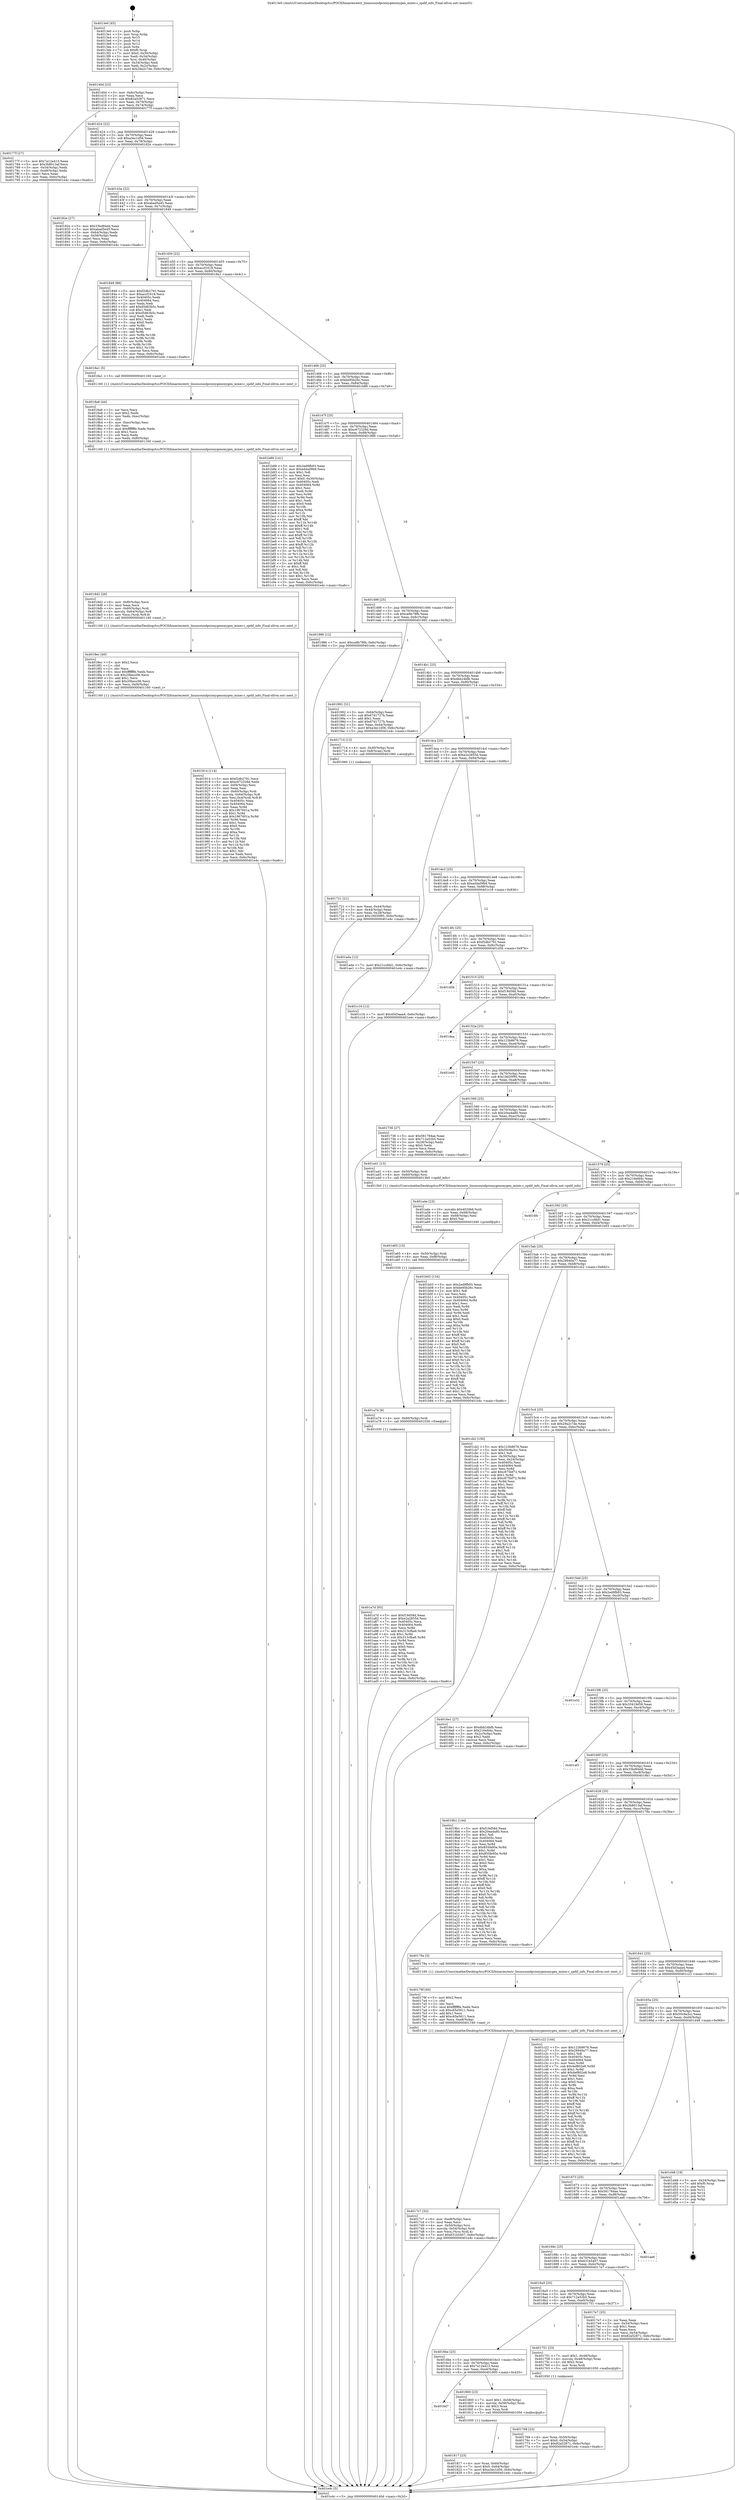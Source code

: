 digraph "0x4013e0" {
  label = "0x4013e0 (/mnt/c/Users/mathe/Desktop/tcc/POCII/binaries/extr_linuxsoundpcioxygenoxygen_mixer.c_spdif_info_Final-ollvm.out::main(0))"
  labelloc = "t"
  node[shape=record]

  Entry [label="",width=0.3,height=0.3,shape=circle,fillcolor=black,style=filled]
  "0x40140d" [label="{
     0x40140d [23]\l
     | [instrs]\l
     &nbsp;&nbsp;0x40140d \<+3\>: mov -0x6c(%rbp),%eax\l
     &nbsp;&nbsp;0x401410 \<+2\>: mov %eax,%ecx\l
     &nbsp;&nbsp;0x401412 \<+6\>: sub $0x82a52871,%ecx\l
     &nbsp;&nbsp;0x401418 \<+3\>: mov %eax,-0x70(%rbp)\l
     &nbsp;&nbsp;0x40141b \<+3\>: mov %ecx,-0x74(%rbp)\l
     &nbsp;&nbsp;0x40141e \<+6\>: je 000000000040177f \<main+0x39f\>\l
  }"]
  "0x40177f" [label="{
     0x40177f [27]\l
     | [instrs]\l
     &nbsp;&nbsp;0x40177f \<+5\>: mov $0x7a12e413,%eax\l
     &nbsp;&nbsp;0x401784 \<+5\>: mov $0x3b8013af,%ecx\l
     &nbsp;&nbsp;0x401789 \<+3\>: mov -0x54(%rbp),%edx\l
     &nbsp;&nbsp;0x40178c \<+3\>: cmp -0x48(%rbp),%edx\l
     &nbsp;&nbsp;0x40178f \<+3\>: cmovl %ecx,%eax\l
     &nbsp;&nbsp;0x401792 \<+3\>: mov %eax,-0x6c(%rbp)\l
     &nbsp;&nbsp;0x401795 \<+5\>: jmp 0000000000401e4c \<main+0xa6c\>\l
  }"]
  "0x401424" [label="{
     0x401424 [22]\l
     | [instrs]\l
     &nbsp;&nbsp;0x401424 \<+5\>: jmp 0000000000401429 \<main+0x49\>\l
     &nbsp;&nbsp;0x401429 \<+3\>: mov -0x70(%rbp),%eax\l
     &nbsp;&nbsp;0x40142c \<+5\>: sub $0xa3ec1d56,%eax\l
     &nbsp;&nbsp;0x401431 \<+3\>: mov %eax,-0x78(%rbp)\l
     &nbsp;&nbsp;0x401434 \<+6\>: je 000000000040182e \<main+0x44e\>\l
  }"]
  Exit [label="",width=0.3,height=0.3,shape=circle,fillcolor=black,style=filled,peripheries=2]
  "0x40182e" [label="{
     0x40182e [27]\l
     | [instrs]\l
     &nbsp;&nbsp;0x40182e \<+5\>: mov $0x33bd94dd,%eax\l
     &nbsp;&nbsp;0x401833 \<+5\>: mov $0xabad5e45,%ecx\l
     &nbsp;&nbsp;0x401838 \<+3\>: mov -0x64(%rbp),%edx\l
     &nbsp;&nbsp;0x40183b \<+3\>: cmp -0x58(%rbp),%edx\l
     &nbsp;&nbsp;0x40183e \<+3\>: cmovl %ecx,%eax\l
     &nbsp;&nbsp;0x401841 \<+3\>: mov %eax,-0x6c(%rbp)\l
     &nbsp;&nbsp;0x401844 \<+5\>: jmp 0000000000401e4c \<main+0xa6c\>\l
  }"]
  "0x40143a" [label="{
     0x40143a [22]\l
     | [instrs]\l
     &nbsp;&nbsp;0x40143a \<+5\>: jmp 000000000040143f \<main+0x5f\>\l
     &nbsp;&nbsp;0x40143f \<+3\>: mov -0x70(%rbp),%eax\l
     &nbsp;&nbsp;0x401442 \<+5\>: sub $0xabad5e45,%eax\l
     &nbsp;&nbsp;0x401447 \<+3\>: mov %eax,-0x7c(%rbp)\l
     &nbsp;&nbsp;0x40144a \<+6\>: je 0000000000401849 \<main+0x469\>\l
  }"]
  "0x401a7d" [label="{
     0x401a7d [93]\l
     | [instrs]\l
     &nbsp;&nbsp;0x401a7d \<+5\>: mov $0xf19d58d,%eax\l
     &nbsp;&nbsp;0x401a82 \<+5\>: mov $0xe2a2855d,%esi\l
     &nbsp;&nbsp;0x401a87 \<+7\>: mov 0x40405c,%ecx\l
     &nbsp;&nbsp;0x401a8e \<+7\>: mov 0x404064,%edx\l
     &nbsp;&nbsp;0x401a95 \<+3\>: mov %ecx,%r8d\l
     &nbsp;&nbsp;0x401a98 \<+7\>: add $0x313cfba6,%r8d\l
     &nbsp;&nbsp;0x401a9f \<+4\>: sub $0x1,%r8d\l
     &nbsp;&nbsp;0x401aa3 \<+7\>: sub $0x313cfba6,%r8d\l
     &nbsp;&nbsp;0x401aaa \<+4\>: imul %r8d,%ecx\l
     &nbsp;&nbsp;0x401aae \<+3\>: and $0x1,%ecx\l
     &nbsp;&nbsp;0x401ab1 \<+3\>: cmp $0x0,%ecx\l
     &nbsp;&nbsp;0x401ab4 \<+4\>: sete %r9b\l
     &nbsp;&nbsp;0x401ab8 \<+3\>: cmp $0xa,%edx\l
     &nbsp;&nbsp;0x401abb \<+4\>: setl %r10b\l
     &nbsp;&nbsp;0x401abf \<+3\>: mov %r9b,%r11b\l
     &nbsp;&nbsp;0x401ac2 \<+3\>: and %r10b,%r11b\l
     &nbsp;&nbsp;0x401ac5 \<+3\>: xor %r10b,%r9b\l
     &nbsp;&nbsp;0x401ac8 \<+3\>: or %r9b,%r11b\l
     &nbsp;&nbsp;0x401acb \<+4\>: test $0x1,%r11b\l
     &nbsp;&nbsp;0x401acf \<+3\>: cmovne %esi,%eax\l
     &nbsp;&nbsp;0x401ad2 \<+3\>: mov %eax,-0x6c(%rbp)\l
     &nbsp;&nbsp;0x401ad5 \<+5\>: jmp 0000000000401e4c \<main+0xa6c\>\l
  }"]
  "0x401849" [label="{
     0x401849 [88]\l
     | [instrs]\l
     &nbsp;&nbsp;0x401849 \<+5\>: mov $0xf2db2791,%eax\l
     &nbsp;&nbsp;0x40184e \<+5\>: mov $0xaccf1618,%ecx\l
     &nbsp;&nbsp;0x401853 \<+7\>: mov 0x40405c,%edx\l
     &nbsp;&nbsp;0x40185a \<+7\>: mov 0x404064,%esi\l
     &nbsp;&nbsp;0x401861 \<+2\>: mov %edx,%edi\l
     &nbsp;&nbsp;0x401863 \<+6\>: add $0xd5d63b5c,%edi\l
     &nbsp;&nbsp;0x401869 \<+3\>: sub $0x1,%edi\l
     &nbsp;&nbsp;0x40186c \<+6\>: sub $0xd5d63b5c,%edi\l
     &nbsp;&nbsp;0x401872 \<+3\>: imul %edi,%edx\l
     &nbsp;&nbsp;0x401875 \<+3\>: and $0x1,%edx\l
     &nbsp;&nbsp;0x401878 \<+3\>: cmp $0x0,%edx\l
     &nbsp;&nbsp;0x40187b \<+4\>: sete %r8b\l
     &nbsp;&nbsp;0x40187f \<+3\>: cmp $0xa,%esi\l
     &nbsp;&nbsp;0x401882 \<+4\>: setl %r9b\l
     &nbsp;&nbsp;0x401886 \<+3\>: mov %r8b,%r10b\l
     &nbsp;&nbsp;0x401889 \<+3\>: and %r9b,%r10b\l
     &nbsp;&nbsp;0x40188c \<+3\>: xor %r9b,%r8b\l
     &nbsp;&nbsp;0x40188f \<+3\>: or %r8b,%r10b\l
     &nbsp;&nbsp;0x401892 \<+4\>: test $0x1,%r10b\l
     &nbsp;&nbsp;0x401896 \<+3\>: cmovne %ecx,%eax\l
     &nbsp;&nbsp;0x401899 \<+3\>: mov %eax,-0x6c(%rbp)\l
     &nbsp;&nbsp;0x40189c \<+5\>: jmp 0000000000401e4c \<main+0xa6c\>\l
  }"]
  "0x401450" [label="{
     0x401450 [22]\l
     | [instrs]\l
     &nbsp;&nbsp;0x401450 \<+5\>: jmp 0000000000401455 \<main+0x75\>\l
     &nbsp;&nbsp;0x401455 \<+3\>: mov -0x70(%rbp),%eax\l
     &nbsp;&nbsp;0x401458 \<+5\>: sub $0xaccf1618,%eax\l
     &nbsp;&nbsp;0x40145d \<+3\>: mov %eax,-0x80(%rbp)\l
     &nbsp;&nbsp;0x401460 \<+6\>: je 00000000004018a1 \<main+0x4c1\>\l
  }"]
  "0x401a74" [label="{
     0x401a74 [9]\l
     | [instrs]\l
     &nbsp;&nbsp;0x401a74 \<+4\>: mov -0x60(%rbp),%rdi\l
     &nbsp;&nbsp;0x401a78 \<+5\>: call 0000000000401030 \<free@plt\>\l
     | [calls]\l
     &nbsp;&nbsp;0x401030 \{1\} (unknown)\l
  }"]
  "0x4018a1" [label="{
     0x4018a1 [5]\l
     | [instrs]\l
     &nbsp;&nbsp;0x4018a1 \<+5\>: call 0000000000401160 \<next_i\>\l
     | [calls]\l
     &nbsp;&nbsp;0x401160 \{1\} (/mnt/c/Users/mathe/Desktop/tcc/POCII/binaries/extr_linuxsoundpcioxygenoxygen_mixer.c_spdif_info_Final-ollvm.out::next_i)\l
  }"]
  "0x401466" [label="{
     0x401466 [25]\l
     | [instrs]\l
     &nbsp;&nbsp;0x401466 \<+5\>: jmp 000000000040146b \<main+0x8b\>\l
     &nbsp;&nbsp;0x40146b \<+3\>: mov -0x70(%rbp),%eax\l
     &nbsp;&nbsp;0x40146e \<+5\>: sub $0xbe95b26c,%eax\l
     &nbsp;&nbsp;0x401473 \<+6\>: mov %eax,-0x84(%rbp)\l
     &nbsp;&nbsp;0x401479 \<+6\>: je 0000000000401b89 \<main+0x7a9\>\l
  }"]
  "0x401a65" [label="{
     0x401a65 [15]\l
     | [instrs]\l
     &nbsp;&nbsp;0x401a65 \<+4\>: mov -0x50(%rbp),%rdi\l
     &nbsp;&nbsp;0x401a69 \<+6\>: mov %eax,-0xf8(%rbp)\l
     &nbsp;&nbsp;0x401a6f \<+5\>: call 0000000000401030 \<free@plt\>\l
     | [calls]\l
     &nbsp;&nbsp;0x401030 \{1\} (unknown)\l
  }"]
  "0x401b89" [label="{
     0x401b89 [141]\l
     | [instrs]\l
     &nbsp;&nbsp;0x401b89 \<+5\>: mov $0x2ed9fb93,%eax\l
     &nbsp;&nbsp;0x401b8e \<+5\>: mov $0xed4a09b9,%ecx\l
     &nbsp;&nbsp;0x401b93 \<+2\>: mov $0x1,%dl\l
     &nbsp;&nbsp;0x401b95 \<+2\>: xor %esi,%esi\l
     &nbsp;&nbsp;0x401b97 \<+7\>: movl $0x0,-0x30(%rbp)\l
     &nbsp;&nbsp;0x401b9e \<+7\>: mov 0x40405c,%edi\l
     &nbsp;&nbsp;0x401ba5 \<+8\>: mov 0x404064,%r8d\l
     &nbsp;&nbsp;0x401bad \<+3\>: sub $0x1,%esi\l
     &nbsp;&nbsp;0x401bb0 \<+3\>: mov %edi,%r9d\l
     &nbsp;&nbsp;0x401bb3 \<+3\>: add %esi,%r9d\l
     &nbsp;&nbsp;0x401bb6 \<+4\>: imul %r9d,%edi\l
     &nbsp;&nbsp;0x401bba \<+3\>: and $0x1,%edi\l
     &nbsp;&nbsp;0x401bbd \<+3\>: cmp $0x0,%edi\l
     &nbsp;&nbsp;0x401bc0 \<+4\>: sete %r10b\l
     &nbsp;&nbsp;0x401bc4 \<+4\>: cmp $0xa,%r8d\l
     &nbsp;&nbsp;0x401bc8 \<+4\>: setl %r11b\l
     &nbsp;&nbsp;0x401bcc \<+3\>: mov %r10b,%bl\l
     &nbsp;&nbsp;0x401bcf \<+3\>: xor $0xff,%bl\l
     &nbsp;&nbsp;0x401bd2 \<+3\>: mov %r11b,%r14b\l
     &nbsp;&nbsp;0x401bd5 \<+4\>: xor $0xff,%r14b\l
     &nbsp;&nbsp;0x401bd9 \<+3\>: xor $0x1,%dl\l
     &nbsp;&nbsp;0x401bdc \<+3\>: mov %bl,%r15b\l
     &nbsp;&nbsp;0x401bdf \<+4\>: and $0xff,%r15b\l
     &nbsp;&nbsp;0x401be3 \<+3\>: and %dl,%r10b\l
     &nbsp;&nbsp;0x401be6 \<+3\>: mov %r14b,%r12b\l
     &nbsp;&nbsp;0x401be9 \<+4\>: and $0xff,%r12b\l
     &nbsp;&nbsp;0x401bed \<+3\>: and %dl,%r11b\l
     &nbsp;&nbsp;0x401bf0 \<+3\>: or %r10b,%r15b\l
     &nbsp;&nbsp;0x401bf3 \<+3\>: or %r11b,%r12b\l
     &nbsp;&nbsp;0x401bf6 \<+3\>: xor %r12b,%r15b\l
     &nbsp;&nbsp;0x401bf9 \<+3\>: or %r14b,%bl\l
     &nbsp;&nbsp;0x401bfc \<+3\>: xor $0xff,%bl\l
     &nbsp;&nbsp;0x401bff \<+3\>: or $0x1,%dl\l
     &nbsp;&nbsp;0x401c02 \<+2\>: and %dl,%bl\l
     &nbsp;&nbsp;0x401c04 \<+3\>: or %bl,%r15b\l
     &nbsp;&nbsp;0x401c07 \<+4\>: test $0x1,%r15b\l
     &nbsp;&nbsp;0x401c0b \<+3\>: cmovne %ecx,%eax\l
     &nbsp;&nbsp;0x401c0e \<+3\>: mov %eax,-0x6c(%rbp)\l
     &nbsp;&nbsp;0x401c11 \<+5\>: jmp 0000000000401e4c \<main+0xa6c\>\l
  }"]
  "0x40147f" [label="{
     0x40147f [25]\l
     | [instrs]\l
     &nbsp;&nbsp;0x40147f \<+5\>: jmp 0000000000401484 \<main+0xa4\>\l
     &nbsp;&nbsp;0x401484 \<+3\>: mov -0x70(%rbp),%eax\l
     &nbsp;&nbsp;0x401487 \<+5\>: sub $0xc672329d,%eax\l
     &nbsp;&nbsp;0x40148c \<+6\>: mov %eax,-0x88(%rbp)\l
     &nbsp;&nbsp;0x401492 \<+6\>: je 0000000000401986 \<main+0x5a6\>\l
  }"]
  "0x401a4e" [label="{
     0x401a4e [23]\l
     | [instrs]\l
     &nbsp;&nbsp;0x401a4e \<+10\>: movabs $0x4020b6,%rdi\l
     &nbsp;&nbsp;0x401a58 \<+3\>: mov %eax,-0x68(%rbp)\l
     &nbsp;&nbsp;0x401a5b \<+3\>: mov -0x68(%rbp),%esi\l
     &nbsp;&nbsp;0x401a5e \<+2\>: mov $0x0,%al\l
     &nbsp;&nbsp;0x401a60 \<+5\>: call 0000000000401040 \<printf@plt\>\l
     | [calls]\l
     &nbsp;&nbsp;0x401040 \{1\} (unknown)\l
  }"]
  "0x401986" [label="{
     0x401986 [12]\l
     | [instrs]\l
     &nbsp;&nbsp;0x401986 \<+7\>: movl $0xce8b78fb,-0x6c(%rbp)\l
     &nbsp;&nbsp;0x40198d \<+5\>: jmp 0000000000401e4c \<main+0xa6c\>\l
  }"]
  "0x401498" [label="{
     0x401498 [25]\l
     | [instrs]\l
     &nbsp;&nbsp;0x401498 \<+5\>: jmp 000000000040149d \<main+0xbd\>\l
     &nbsp;&nbsp;0x40149d \<+3\>: mov -0x70(%rbp),%eax\l
     &nbsp;&nbsp;0x4014a0 \<+5\>: sub $0xce8b78fb,%eax\l
     &nbsp;&nbsp;0x4014a5 \<+6\>: mov %eax,-0x8c(%rbp)\l
     &nbsp;&nbsp;0x4014ab \<+6\>: je 0000000000401992 \<main+0x5b2\>\l
  }"]
  "0x401914" [label="{
     0x401914 [114]\l
     | [instrs]\l
     &nbsp;&nbsp;0x401914 \<+5\>: mov $0xf2db2791,%ecx\l
     &nbsp;&nbsp;0x401919 \<+5\>: mov $0xc672329d,%edx\l
     &nbsp;&nbsp;0x40191e \<+6\>: mov -0xf4(%rbp),%esi\l
     &nbsp;&nbsp;0x401924 \<+3\>: imul %eax,%esi\l
     &nbsp;&nbsp;0x401927 \<+4\>: mov -0x60(%rbp),%rdi\l
     &nbsp;&nbsp;0x40192b \<+4\>: movslq -0x64(%rbp),%r8\l
     &nbsp;&nbsp;0x40192f \<+5\>: mov %esi,0x4(%rdi,%r8,8)\l
     &nbsp;&nbsp;0x401934 \<+7\>: mov 0x40405c,%eax\l
     &nbsp;&nbsp;0x40193b \<+7\>: mov 0x404064,%esi\l
     &nbsp;&nbsp;0x401942 \<+3\>: mov %eax,%r9d\l
     &nbsp;&nbsp;0x401945 \<+7\>: sub $0x1967601a,%r9d\l
     &nbsp;&nbsp;0x40194c \<+4\>: sub $0x1,%r9d\l
     &nbsp;&nbsp;0x401950 \<+7\>: add $0x1967601a,%r9d\l
     &nbsp;&nbsp;0x401957 \<+4\>: imul %r9d,%eax\l
     &nbsp;&nbsp;0x40195b \<+3\>: and $0x1,%eax\l
     &nbsp;&nbsp;0x40195e \<+3\>: cmp $0x0,%eax\l
     &nbsp;&nbsp;0x401961 \<+4\>: sete %r10b\l
     &nbsp;&nbsp;0x401965 \<+3\>: cmp $0xa,%esi\l
     &nbsp;&nbsp;0x401968 \<+4\>: setl %r11b\l
     &nbsp;&nbsp;0x40196c \<+3\>: mov %r10b,%bl\l
     &nbsp;&nbsp;0x40196f \<+3\>: and %r11b,%bl\l
     &nbsp;&nbsp;0x401972 \<+3\>: xor %r11b,%r10b\l
     &nbsp;&nbsp;0x401975 \<+3\>: or %r10b,%bl\l
     &nbsp;&nbsp;0x401978 \<+3\>: test $0x1,%bl\l
     &nbsp;&nbsp;0x40197b \<+3\>: cmovne %edx,%ecx\l
     &nbsp;&nbsp;0x40197e \<+3\>: mov %ecx,-0x6c(%rbp)\l
     &nbsp;&nbsp;0x401981 \<+5\>: jmp 0000000000401e4c \<main+0xa6c\>\l
  }"]
  "0x401992" [label="{
     0x401992 [31]\l
     | [instrs]\l
     &nbsp;&nbsp;0x401992 \<+3\>: mov -0x64(%rbp),%eax\l
     &nbsp;&nbsp;0x401995 \<+5\>: sub $0x67d1727b,%eax\l
     &nbsp;&nbsp;0x40199a \<+3\>: add $0x1,%eax\l
     &nbsp;&nbsp;0x40199d \<+5\>: add $0x67d1727b,%eax\l
     &nbsp;&nbsp;0x4019a2 \<+3\>: mov %eax,-0x64(%rbp)\l
     &nbsp;&nbsp;0x4019a5 \<+7\>: movl $0xa3ec1d56,-0x6c(%rbp)\l
     &nbsp;&nbsp;0x4019ac \<+5\>: jmp 0000000000401e4c \<main+0xa6c\>\l
  }"]
  "0x4014b1" [label="{
     0x4014b1 [25]\l
     | [instrs]\l
     &nbsp;&nbsp;0x4014b1 \<+5\>: jmp 00000000004014b6 \<main+0xd6\>\l
     &nbsp;&nbsp;0x4014b6 \<+3\>: mov -0x70(%rbp),%eax\l
     &nbsp;&nbsp;0x4014b9 \<+5\>: sub $0xdbb24bfb,%eax\l
     &nbsp;&nbsp;0x4014be \<+6\>: mov %eax,-0x90(%rbp)\l
     &nbsp;&nbsp;0x4014c4 \<+6\>: je 0000000000401714 \<main+0x334\>\l
  }"]
  "0x4018ec" [label="{
     0x4018ec [40]\l
     | [instrs]\l
     &nbsp;&nbsp;0x4018ec \<+5\>: mov $0x2,%ecx\l
     &nbsp;&nbsp;0x4018f1 \<+1\>: cltd\l
     &nbsp;&nbsp;0x4018f2 \<+2\>: idiv %ecx\l
     &nbsp;&nbsp;0x4018f4 \<+6\>: imul $0xfffffffe,%edx,%ecx\l
     &nbsp;&nbsp;0x4018fa \<+6\>: sub $0x20becc06,%ecx\l
     &nbsp;&nbsp;0x401900 \<+3\>: add $0x1,%ecx\l
     &nbsp;&nbsp;0x401903 \<+6\>: add $0x20becc06,%ecx\l
     &nbsp;&nbsp;0x401909 \<+6\>: mov %ecx,-0xf4(%rbp)\l
     &nbsp;&nbsp;0x40190f \<+5\>: call 0000000000401160 \<next_i\>\l
     | [calls]\l
     &nbsp;&nbsp;0x401160 \{1\} (/mnt/c/Users/mathe/Desktop/tcc/POCII/binaries/extr_linuxsoundpcioxygenoxygen_mixer.c_spdif_info_Final-ollvm.out::next_i)\l
  }"]
  "0x401714" [label="{
     0x401714 [13]\l
     | [instrs]\l
     &nbsp;&nbsp;0x401714 \<+4\>: mov -0x40(%rbp),%rax\l
     &nbsp;&nbsp;0x401718 \<+4\>: mov 0x8(%rax),%rdi\l
     &nbsp;&nbsp;0x40171c \<+5\>: call 0000000000401060 \<atoi@plt\>\l
     | [calls]\l
     &nbsp;&nbsp;0x401060 \{1\} (unknown)\l
  }"]
  "0x4014ca" [label="{
     0x4014ca [25]\l
     | [instrs]\l
     &nbsp;&nbsp;0x4014ca \<+5\>: jmp 00000000004014cf \<main+0xef\>\l
     &nbsp;&nbsp;0x4014cf \<+3\>: mov -0x70(%rbp),%eax\l
     &nbsp;&nbsp;0x4014d2 \<+5\>: sub $0xe2a2855d,%eax\l
     &nbsp;&nbsp;0x4014d7 \<+6\>: mov %eax,-0x94(%rbp)\l
     &nbsp;&nbsp;0x4014dd \<+6\>: je 0000000000401ada \<main+0x6fa\>\l
  }"]
  "0x4018d2" [label="{
     0x4018d2 [26]\l
     | [instrs]\l
     &nbsp;&nbsp;0x4018d2 \<+6\>: mov -0xf0(%rbp),%ecx\l
     &nbsp;&nbsp;0x4018d8 \<+3\>: imul %eax,%ecx\l
     &nbsp;&nbsp;0x4018db \<+4\>: mov -0x60(%rbp),%rdi\l
     &nbsp;&nbsp;0x4018df \<+4\>: movslq -0x64(%rbp),%r8\l
     &nbsp;&nbsp;0x4018e3 \<+4\>: mov %ecx,(%rdi,%r8,8)\l
     &nbsp;&nbsp;0x4018e7 \<+5\>: call 0000000000401160 \<next_i\>\l
     | [calls]\l
     &nbsp;&nbsp;0x401160 \{1\} (/mnt/c/Users/mathe/Desktop/tcc/POCII/binaries/extr_linuxsoundpcioxygenoxygen_mixer.c_spdif_info_Final-ollvm.out::next_i)\l
  }"]
  "0x401ada" [label="{
     0x401ada [12]\l
     | [instrs]\l
     &nbsp;&nbsp;0x401ada \<+7\>: movl $0x21ccfdd1,-0x6c(%rbp)\l
     &nbsp;&nbsp;0x401ae1 \<+5\>: jmp 0000000000401e4c \<main+0xa6c\>\l
  }"]
  "0x4014e3" [label="{
     0x4014e3 [25]\l
     | [instrs]\l
     &nbsp;&nbsp;0x4014e3 \<+5\>: jmp 00000000004014e8 \<main+0x108\>\l
     &nbsp;&nbsp;0x4014e8 \<+3\>: mov -0x70(%rbp),%eax\l
     &nbsp;&nbsp;0x4014eb \<+5\>: sub $0xed4a09b9,%eax\l
     &nbsp;&nbsp;0x4014f0 \<+6\>: mov %eax,-0x98(%rbp)\l
     &nbsp;&nbsp;0x4014f6 \<+6\>: je 0000000000401c16 \<main+0x836\>\l
  }"]
  "0x4018a6" [label="{
     0x4018a6 [44]\l
     | [instrs]\l
     &nbsp;&nbsp;0x4018a6 \<+2\>: xor %ecx,%ecx\l
     &nbsp;&nbsp;0x4018a8 \<+5\>: mov $0x2,%edx\l
     &nbsp;&nbsp;0x4018ad \<+6\>: mov %edx,-0xec(%rbp)\l
     &nbsp;&nbsp;0x4018b3 \<+1\>: cltd\l
     &nbsp;&nbsp;0x4018b4 \<+6\>: mov -0xec(%rbp),%esi\l
     &nbsp;&nbsp;0x4018ba \<+2\>: idiv %esi\l
     &nbsp;&nbsp;0x4018bc \<+6\>: imul $0xfffffffe,%edx,%edx\l
     &nbsp;&nbsp;0x4018c2 \<+3\>: sub $0x1,%ecx\l
     &nbsp;&nbsp;0x4018c5 \<+2\>: sub %ecx,%edx\l
     &nbsp;&nbsp;0x4018c7 \<+6\>: mov %edx,-0xf0(%rbp)\l
     &nbsp;&nbsp;0x4018cd \<+5\>: call 0000000000401160 \<next_i\>\l
     | [calls]\l
     &nbsp;&nbsp;0x401160 \{1\} (/mnt/c/Users/mathe/Desktop/tcc/POCII/binaries/extr_linuxsoundpcioxygenoxygen_mixer.c_spdif_info_Final-ollvm.out::next_i)\l
  }"]
  "0x401c16" [label="{
     0x401c16 [12]\l
     | [instrs]\l
     &nbsp;&nbsp;0x401c16 \<+7\>: movl $0x45d3aaa4,-0x6c(%rbp)\l
     &nbsp;&nbsp;0x401c1d \<+5\>: jmp 0000000000401e4c \<main+0xa6c\>\l
  }"]
  "0x4014fc" [label="{
     0x4014fc [25]\l
     | [instrs]\l
     &nbsp;&nbsp;0x4014fc \<+5\>: jmp 0000000000401501 \<main+0x121\>\l
     &nbsp;&nbsp;0x401501 \<+3\>: mov -0x70(%rbp),%eax\l
     &nbsp;&nbsp;0x401504 \<+5\>: sub $0xf2db2791,%eax\l
     &nbsp;&nbsp;0x401509 \<+6\>: mov %eax,-0x9c(%rbp)\l
     &nbsp;&nbsp;0x40150f \<+6\>: je 0000000000401d5b \<main+0x97b\>\l
  }"]
  "0x401817" [label="{
     0x401817 [23]\l
     | [instrs]\l
     &nbsp;&nbsp;0x401817 \<+4\>: mov %rax,-0x60(%rbp)\l
     &nbsp;&nbsp;0x40181b \<+7\>: movl $0x0,-0x64(%rbp)\l
     &nbsp;&nbsp;0x401822 \<+7\>: movl $0xa3ec1d56,-0x6c(%rbp)\l
     &nbsp;&nbsp;0x401829 \<+5\>: jmp 0000000000401e4c \<main+0xa6c\>\l
  }"]
  "0x401d5b" [label="{
     0x401d5b\l
  }", style=dashed]
  "0x401515" [label="{
     0x401515 [25]\l
     | [instrs]\l
     &nbsp;&nbsp;0x401515 \<+5\>: jmp 000000000040151a \<main+0x13a\>\l
     &nbsp;&nbsp;0x40151a \<+3\>: mov -0x70(%rbp),%eax\l
     &nbsp;&nbsp;0x40151d \<+5\>: sub $0xf19d58d,%eax\l
     &nbsp;&nbsp;0x401522 \<+6\>: mov %eax,-0xa0(%rbp)\l
     &nbsp;&nbsp;0x401528 \<+6\>: je 0000000000401dea \<main+0xa0a\>\l
  }"]
  "0x4016d7" [label="{
     0x4016d7\l
  }", style=dashed]
  "0x401dea" [label="{
     0x401dea\l
  }", style=dashed]
  "0x40152e" [label="{
     0x40152e [25]\l
     | [instrs]\l
     &nbsp;&nbsp;0x40152e \<+5\>: jmp 0000000000401533 \<main+0x153\>\l
     &nbsp;&nbsp;0x401533 \<+3\>: mov -0x70(%rbp),%eax\l
     &nbsp;&nbsp;0x401536 \<+5\>: sub $0x123b8676,%eax\l
     &nbsp;&nbsp;0x40153b \<+6\>: mov %eax,-0xa4(%rbp)\l
     &nbsp;&nbsp;0x401541 \<+6\>: je 0000000000401e45 \<main+0xa65\>\l
  }"]
  "0x401800" [label="{
     0x401800 [23]\l
     | [instrs]\l
     &nbsp;&nbsp;0x401800 \<+7\>: movl $0x1,-0x58(%rbp)\l
     &nbsp;&nbsp;0x401807 \<+4\>: movslq -0x58(%rbp),%rax\l
     &nbsp;&nbsp;0x40180b \<+4\>: shl $0x3,%rax\l
     &nbsp;&nbsp;0x40180f \<+3\>: mov %rax,%rdi\l
     &nbsp;&nbsp;0x401812 \<+5\>: call 0000000000401050 \<malloc@plt\>\l
     | [calls]\l
     &nbsp;&nbsp;0x401050 \{1\} (unknown)\l
  }"]
  "0x401e45" [label="{
     0x401e45\l
  }", style=dashed]
  "0x401547" [label="{
     0x401547 [25]\l
     | [instrs]\l
     &nbsp;&nbsp;0x401547 \<+5\>: jmp 000000000040154c \<main+0x16c\>\l
     &nbsp;&nbsp;0x40154c \<+3\>: mov -0x70(%rbp),%eax\l
     &nbsp;&nbsp;0x40154f \<+5\>: sub $0x19d30f95,%eax\l
     &nbsp;&nbsp;0x401554 \<+6\>: mov %eax,-0xa8(%rbp)\l
     &nbsp;&nbsp;0x40155a \<+6\>: je 0000000000401736 \<main+0x356\>\l
  }"]
  "0x4017c7" [label="{
     0x4017c7 [32]\l
     | [instrs]\l
     &nbsp;&nbsp;0x4017c7 \<+6\>: mov -0xe8(%rbp),%ecx\l
     &nbsp;&nbsp;0x4017cd \<+3\>: imul %eax,%ecx\l
     &nbsp;&nbsp;0x4017d0 \<+4\>: mov -0x50(%rbp),%rsi\l
     &nbsp;&nbsp;0x4017d4 \<+4\>: movslq -0x54(%rbp),%rdi\l
     &nbsp;&nbsp;0x4017d8 \<+3\>: mov %ecx,(%rsi,%rdi,4)\l
     &nbsp;&nbsp;0x4017db \<+7\>: movl $0x631b5407,-0x6c(%rbp)\l
     &nbsp;&nbsp;0x4017e2 \<+5\>: jmp 0000000000401e4c \<main+0xa6c\>\l
  }"]
  "0x401736" [label="{
     0x401736 [27]\l
     | [instrs]\l
     &nbsp;&nbsp;0x401736 \<+5\>: mov $0x581784ae,%eax\l
     &nbsp;&nbsp;0x40173b \<+5\>: mov $0x712a52b5,%ecx\l
     &nbsp;&nbsp;0x401740 \<+3\>: mov -0x28(%rbp),%edx\l
     &nbsp;&nbsp;0x401743 \<+3\>: cmp $0x0,%edx\l
     &nbsp;&nbsp;0x401746 \<+3\>: cmove %ecx,%eax\l
     &nbsp;&nbsp;0x401749 \<+3\>: mov %eax,-0x6c(%rbp)\l
     &nbsp;&nbsp;0x40174c \<+5\>: jmp 0000000000401e4c \<main+0xa6c\>\l
  }"]
  "0x401560" [label="{
     0x401560 [25]\l
     | [instrs]\l
     &nbsp;&nbsp;0x401560 \<+5\>: jmp 0000000000401565 \<main+0x185\>\l
     &nbsp;&nbsp;0x401565 \<+3\>: mov -0x70(%rbp),%eax\l
     &nbsp;&nbsp;0x401568 \<+5\>: sub $0x20ea4a80,%eax\l
     &nbsp;&nbsp;0x40156d \<+6\>: mov %eax,-0xac(%rbp)\l
     &nbsp;&nbsp;0x401573 \<+6\>: je 0000000000401a41 \<main+0x661\>\l
  }"]
  "0x40179f" [label="{
     0x40179f [40]\l
     | [instrs]\l
     &nbsp;&nbsp;0x40179f \<+5\>: mov $0x2,%ecx\l
     &nbsp;&nbsp;0x4017a4 \<+1\>: cltd\l
     &nbsp;&nbsp;0x4017a5 \<+2\>: idiv %ecx\l
     &nbsp;&nbsp;0x4017a7 \<+6\>: imul $0xfffffffe,%edx,%ecx\l
     &nbsp;&nbsp;0x4017ad \<+6\>: sub $0xc65e5611,%ecx\l
     &nbsp;&nbsp;0x4017b3 \<+3\>: add $0x1,%ecx\l
     &nbsp;&nbsp;0x4017b6 \<+6\>: add $0xc65e5611,%ecx\l
     &nbsp;&nbsp;0x4017bc \<+6\>: mov %ecx,-0xe8(%rbp)\l
     &nbsp;&nbsp;0x4017c2 \<+5\>: call 0000000000401160 \<next_i\>\l
     | [calls]\l
     &nbsp;&nbsp;0x401160 \{1\} (/mnt/c/Users/mathe/Desktop/tcc/POCII/binaries/extr_linuxsoundpcioxygenoxygen_mixer.c_spdif_info_Final-ollvm.out::next_i)\l
  }"]
  "0x401a41" [label="{
     0x401a41 [13]\l
     | [instrs]\l
     &nbsp;&nbsp;0x401a41 \<+4\>: mov -0x50(%rbp),%rdi\l
     &nbsp;&nbsp;0x401a45 \<+4\>: mov -0x60(%rbp),%rsi\l
     &nbsp;&nbsp;0x401a49 \<+5\>: call 00000000004013b0 \<spdif_info\>\l
     | [calls]\l
     &nbsp;&nbsp;0x4013b0 \{1\} (/mnt/c/Users/mathe/Desktop/tcc/POCII/binaries/extr_linuxsoundpcioxygenoxygen_mixer.c_spdif_info_Final-ollvm.out::spdif_info)\l
  }"]
  "0x401579" [label="{
     0x401579 [25]\l
     | [instrs]\l
     &nbsp;&nbsp;0x401579 \<+5\>: jmp 000000000040157e \<main+0x19e\>\l
     &nbsp;&nbsp;0x40157e \<+3\>: mov -0x70(%rbp),%eax\l
     &nbsp;&nbsp;0x401581 \<+5\>: sub $0x216efd4c,%eax\l
     &nbsp;&nbsp;0x401586 \<+6\>: mov %eax,-0xb0(%rbp)\l
     &nbsp;&nbsp;0x40158c \<+6\>: je 00000000004016fc \<main+0x31c\>\l
  }"]
  "0x401768" [label="{
     0x401768 [23]\l
     | [instrs]\l
     &nbsp;&nbsp;0x401768 \<+4\>: mov %rax,-0x50(%rbp)\l
     &nbsp;&nbsp;0x40176c \<+7\>: movl $0x0,-0x54(%rbp)\l
     &nbsp;&nbsp;0x401773 \<+7\>: movl $0x82a52871,-0x6c(%rbp)\l
     &nbsp;&nbsp;0x40177a \<+5\>: jmp 0000000000401e4c \<main+0xa6c\>\l
  }"]
  "0x4016fc" [label="{
     0x4016fc\l
  }", style=dashed]
  "0x401592" [label="{
     0x401592 [25]\l
     | [instrs]\l
     &nbsp;&nbsp;0x401592 \<+5\>: jmp 0000000000401597 \<main+0x1b7\>\l
     &nbsp;&nbsp;0x401597 \<+3\>: mov -0x70(%rbp),%eax\l
     &nbsp;&nbsp;0x40159a \<+5\>: sub $0x21ccfdd1,%eax\l
     &nbsp;&nbsp;0x40159f \<+6\>: mov %eax,-0xb4(%rbp)\l
     &nbsp;&nbsp;0x4015a5 \<+6\>: je 0000000000401b03 \<main+0x723\>\l
  }"]
  "0x4016be" [label="{
     0x4016be [25]\l
     | [instrs]\l
     &nbsp;&nbsp;0x4016be \<+5\>: jmp 00000000004016c3 \<main+0x2e3\>\l
     &nbsp;&nbsp;0x4016c3 \<+3\>: mov -0x70(%rbp),%eax\l
     &nbsp;&nbsp;0x4016c6 \<+5\>: sub $0x7a12e413,%eax\l
     &nbsp;&nbsp;0x4016cb \<+6\>: mov %eax,-0xe4(%rbp)\l
     &nbsp;&nbsp;0x4016d1 \<+6\>: je 0000000000401800 \<main+0x420\>\l
  }"]
  "0x401b03" [label="{
     0x401b03 [134]\l
     | [instrs]\l
     &nbsp;&nbsp;0x401b03 \<+5\>: mov $0x2ed9fb93,%eax\l
     &nbsp;&nbsp;0x401b08 \<+5\>: mov $0xbe95b26c,%ecx\l
     &nbsp;&nbsp;0x401b0d \<+2\>: mov $0x1,%dl\l
     &nbsp;&nbsp;0x401b0f \<+2\>: xor %esi,%esi\l
     &nbsp;&nbsp;0x401b11 \<+7\>: mov 0x40405c,%edi\l
     &nbsp;&nbsp;0x401b18 \<+8\>: mov 0x404064,%r8d\l
     &nbsp;&nbsp;0x401b20 \<+3\>: sub $0x1,%esi\l
     &nbsp;&nbsp;0x401b23 \<+3\>: mov %edi,%r9d\l
     &nbsp;&nbsp;0x401b26 \<+3\>: add %esi,%r9d\l
     &nbsp;&nbsp;0x401b29 \<+4\>: imul %r9d,%edi\l
     &nbsp;&nbsp;0x401b2d \<+3\>: and $0x1,%edi\l
     &nbsp;&nbsp;0x401b30 \<+3\>: cmp $0x0,%edi\l
     &nbsp;&nbsp;0x401b33 \<+4\>: sete %r10b\l
     &nbsp;&nbsp;0x401b37 \<+4\>: cmp $0xa,%r8d\l
     &nbsp;&nbsp;0x401b3b \<+4\>: setl %r11b\l
     &nbsp;&nbsp;0x401b3f \<+3\>: mov %r10b,%bl\l
     &nbsp;&nbsp;0x401b42 \<+3\>: xor $0xff,%bl\l
     &nbsp;&nbsp;0x401b45 \<+3\>: mov %r11b,%r14b\l
     &nbsp;&nbsp;0x401b48 \<+4\>: xor $0xff,%r14b\l
     &nbsp;&nbsp;0x401b4c \<+3\>: xor $0x0,%dl\l
     &nbsp;&nbsp;0x401b4f \<+3\>: mov %bl,%r15b\l
     &nbsp;&nbsp;0x401b52 \<+4\>: and $0x0,%r15b\l
     &nbsp;&nbsp;0x401b56 \<+3\>: and %dl,%r10b\l
     &nbsp;&nbsp;0x401b59 \<+3\>: mov %r14b,%r12b\l
     &nbsp;&nbsp;0x401b5c \<+4\>: and $0x0,%r12b\l
     &nbsp;&nbsp;0x401b60 \<+3\>: and %dl,%r11b\l
     &nbsp;&nbsp;0x401b63 \<+3\>: or %r10b,%r15b\l
     &nbsp;&nbsp;0x401b66 \<+3\>: or %r11b,%r12b\l
     &nbsp;&nbsp;0x401b69 \<+3\>: xor %r12b,%r15b\l
     &nbsp;&nbsp;0x401b6c \<+3\>: or %r14b,%bl\l
     &nbsp;&nbsp;0x401b6f \<+3\>: xor $0xff,%bl\l
     &nbsp;&nbsp;0x401b72 \<+3\>: or $0x0,%dl\l
     &nbsp;&nbsp;0x401b75 \<+2\>: and %dl,%bl\l
     &nbsp;&nbsp;0x401b77 \<+3\>: or %bl,%r15b\l
     &nbsp;&nbsp;0x401b7a \<+4\>: test $0x1,%r15b\l
     &nbsp;&nbsp;0x401b7e \<+3\>: cmovne %ecx,%eax\l
     &nbsp;&nbsp;0x401b81 \<+3\>: mov %eax,-0x6c(%rbp)\l
     &nbsp;&nbsp;0x401b84 \<+5\>: jmp 0000000000401e4c \<main+0xa6c\>\l
  }"]
  "0x4015ab" [label="{
     0x4015ab [25]\l
     | [instrs]\l
     &nbsp;&nbsp;0x4015ab \<+5\>: jmp 00000000004015b0 \<main+0x1d0\>\l
     &nbsp;&nbsp;0x4015b0 \<+3\>: mov -0x70(%rbp),%eax\l
     &nbsp;&nbsp;0x4015b3 \<+5\>: sub $0x29940a77,%eax\l
     &nbsp;&nbsp;0x4015b8 \<+6\>: mov %eax,-0xb8(%rbp)\l
     &nbsp;&nbsp;0x4015be \<+6\>: je 0000000000401cb2 \<main+0x8d2\>\l
  }"]
  "0x401751" [label="{
     0x401751 [23]\l
     | [instrs]\l
     &nbsp;&nbsp;0x401751 \<+7\>: movl $0x1,-0x48(%rbp)\l
     &nbsp;&nbsp;0x401758 \<+4\>: movslq -0x48(%rbp),%rax\l
     &nbsp;&nbsp;0x40175c \<+4\>: shl $0x2,%rax\l
     &nbsp;&nbsp;0x401760 \<+3\>: mov %rax,%rdi\l
     &nbsp;&nbsp;0x401763 \<+5\>: call 0000000000401050 \<malloc@plt\>\l
     | [calls]\l
     &nbsp;&nbsp;0x401050 \{1\} (unknown)\l
  }"]
  "0x401cb2" [label="{
     0x401cb2 [150]\l
     | [instrs]\l
     &nbsp;&nbsp;0x401cb2 \<+5\>: mov $0x123b8676,%eax\l
     &nbsp;&nbsp;0x401cb7 \<+5\>: mov $0x50c9a3cc,%ecx\l
     &nbsp;&nbsp;0x401cbc \<+2\>: mov $0x1,%dl\l
     &nbsp;&nbsp;0x401cbe \<+3\>: mov -0x30(%rbp),%esi\l
     &nbsp;&nbsp;0x401cc1 \<+3\>: mov %esi,-0x24(%rbp)\l
     &nbsp;&nbsp;0x401cc4 \<+7\>: mov 0x40405c,%esi\l
     &nbsp;&nbsp;0x401ccb \<+7\>: mov 0x404064,%edi\l
     &nbsp;&nbsp;0x401cd2 \<+3\>: mov %esi,%r8d\l
     &nbsp;&nbsp;0x401cd5 \<+7\>: add $0xc675bf72,%r8d\l
     &nbsp;&nbsp;0x401cdc \<+4\>: sub $0x1,%r8d\l
     &nbsp;&nbsp;0x401ce0 \<+7\>: sub $0xc675bf72,%r8d\l
     &nbsp;&nbsp;0x401ce7 \<+4\>: imul %r8d,%esi\l
     &nbsp;&nbsp;0x401ceb \<+3\>: and $0x1,%esi\l
     &nbsp;&nbsp;0x401cee \<+3\>: cmp $0x0,%esi\l
     &nbsp;&nbsp;0x401cf1 \<+4\>: sete %r9b\l
     &nbsp;&nbsp;0x401cf5 \<+3\>: cmp $0xa,%edi\l
     &nbsp;&nbsp;0x401cf8 \<+4\>: setl %r10b\l
     &nbsp;&nbsp;0x401cfc \<+3\>: mov %r9b,%r11b\l
     &nbsp;&nbsp;0x401cff \<+4\>: xor $0xff,%r11b\l
     &nbsp;&nbsp;0x401d03 \<+3\>: mov %r10b,%bl\l
     &nbsp;&nbsp;0x401d06 \<+3\>: xor $0xff,%bl\l
     &nbsp;&nbsp;0x401d09 \<+3\>: xor $0x1,%dl\l
     &nbsp;&nbsp;0x401d0c \<+3\>: mov %r11b,%r14b\l
     &nbsp;&nbsp;0x401d0f \<+4\>: and $0xff,%r14b\l
     &nbsp;&nbsp;0x401d13 \<+3\>: and %dl,%r9b\l
     &nbsp;&nbsp;0x401d16 \<+3\>: mov %bl,%r15b\l
     &nbsp;&nbsp;0x401d19 \<+4\>: and $0xff,%r15b\l
     &nbsp;&nbsp;0x401d1d \<+3\>: and %dl,%r10b\l
     &nbsp;&nbsp;0x401d20 \<+3\>: or %r9b,%r14b\l
     &nbsp;&nbsp;0x401d23 \<+3\>: or %r10b,%r15b\l
     &nbsp;&nbsp;0x401d26 \<+3\>: xor %r15b,%r14b\l
     &nbsp;&nbsp;0x401d29 \<+3\>: or %bl,%r11b\l
     &nbsp;&nbsp;0x401d2c \<+4\>: xor $0xff,%r11b\l
     &nbsp;&nbsp;0x401d30 \<+3\>: or $0x1,%dl\l
     &nbsp;&nbsp;0x401d33 \<+3\>: and %dl,%r11b\l
     &nbsp;&nbsp;0x401d36 \<+3\>: or %r11b,%r14b\l
     &nbsp;&nbsp;0x401d39 \<+4\>: test $0x1,%r14b\l
     &nbsp;&nbsp;0x401d3d \<+3\>: cmovne %ecx,%eax\l
     &nbsp;&nbsp;0x401d40 \<+3\>: mov %eax,-0x6c(%rbp)\l
     &nbsp;&nbsp;0x401d43 \<+5\>: jmp 0000000000401e4c \<main+0xa6c\>\l
  }"]
  "0x4015c4" [label="{
     0x4015c4 [25]\l
     | [instrs]\l
     &nbsp;&nbsp;0x4015c4 \<+5\>: jmp 00000000004015c9 \<main+0x1e9\>\l
     &nbsp;&nbsp;0x4015c9 \<+3\>: mov -0x70(%rbp),%eax\l
     &nbsp;&nbsp;0x4015cc \<+5\>: sub $0x29a2c7de,%eax\l
     &nbsp;&nbsp;0x4015d1 \<+6\>: mov %eax,-0xbc(%rbp)\l
     &nbsp;&nbsp;0x4015d7 \<+6\>: je 00000000004016e1 \<main+0x301\>\l
  }"]
  "0x4016a5" [label="{
     0x4016a5 [25]\l
     | [instrs]\l
     &nbsp;&nbsp;0x4016a5 \<+5\>: jmp 00000000004016aa \<main+0x2ca\>\l
     &nbsp;&nbsp;0x4016aa \<+3\>: mov -0x70(%rbp),%eax\l
     &nbsp;&nbsp;0x4016ad \<+5\>: sub $0x712a52b5,%eax\l
     &nbsp;&nbsp;0x4016b2 \<+6\>: mov %eax,-0xe0(%rbp)\l
     &nbsp;&nbsp;0x4016b8 \<+6\>: je 0000000000401751 \<main+0x371\>\l
  }"]
  "0x4016e1" [label="{
     0x4016e1 [27]\l
     | [instrs]\l
     &nbsp;&nbsp;0x4016e1 \<+5\>: mov $0xdbb24bfb,%eax\l
     &nbsp;&nbsp;0x4016e6 \<+5\>: mov $0x216efd4c,%ecx\l
     &nbsp;&nbsp;0x4016eb \<+3\>: mov -0x2c(%rbp),%edx\l
     &nbsp;&nbsp;0x4016ee \<+3\>: cmp $0x2,%edx\l
     &nbsp;&nbsp;0x4016f1 \<+3\>: cmovne %ecx,%eax\l
     &nbsp;&nbsp;0x4016f4 \<+3\>: mov %eax,-0x6c(%rbp)\l
     &nbsp;&nbsp;0x4016f7 \<+5\>: jmp 0000000000401e4c \<main+0xa6c\>\l
  }"]
  "0x4015dd" [label="{
     0x4015dd [25]\l
     | [instrs]\l
     &nbsp;&nbsp;0x4015dd \<+5\>: jmp 00000000004015e2 \<main+0x202\>\l
     &nbsp;&nbsp;0x4015e2 \<+3\>: mov -0x70(%rbp),%eax\l
     &nbsp;&nbsp;0x4015e5 \<+5\>: sub $0x2ed9fb93,%eax\l
     &nbsp;&nbsp;0x4015ea \<+6\>: mov %eax,-0xc0(%rbp)\l
     &nbsp;&nbsp;0x4015f0 \<+6\>: je 0000000000401e32 \<main+0xa52\>\l
  }"]
  "0x401e4c" [label="{
     0x401e4c [5]\l
     | [instrs]\l
     &nbsp;&nbsp;0x401e4c \<+5\>: jmp 000000000040140d \<main+0x2d\>\l
  }"]
  "0x4013e0" [label="{
     0x4013e0 [45]\l
     | [instrs]\l
     &nbsp;&nbsp;0x4013e0 \<+1\>: push %rbp\l
     &nbsp;&nbsp;0x4013e1 \<+3\>: mov %rsp,%rbp\l
     &nbsp;&nbsp;0x4013e4 \<+2\>: push %r15\l
     &nbsp;&nbsp;0x4013e6 \<+2\>: push %r14\l
     &nbsp;&nbsp;0x4013e8 \<+2\>: push %r12\l
     &nbsp;&nbsp;0x4013ea \<+1\>: push %rbx\l
     &nbsp;&nbsp;0x4013eb \<+7\>: sub $0xf0,%rsp\l
     &nbsp;&nbsp;0x4013f2 \<+7\>: movl $0x0,-0x30(%rbp)\l
     &nbsp;&nbsp;0x4013f9 \<+3\>: mov %edi,-0x34(%rbp)\l
     &nbsp;&nbsp;0x4013fc \<+4\>: mov %rsi,-0x40(%rbp)\l
     &nbsp;&nbsp;0x401400 \<+3\>: mov -0x34(%rbp),%edi\l
     &nbsp;&nbsp;0x401403 \<+3\>: mov %edi,-0x2c(%rbp)\l
     &nbsp;&nbsp;0x401406 \<+7\>: movl $0x29a2c7de,-0x6c(%rbp)\l
  }"]
  "0x401721" [label="{
     0x401721 [21]\l
     | [instrs]\l
     &nbsp;&nbsp;0x401721 \<+3\>: mov %eax,-0x44(%rbp)\l
     &nbsp;&nbsp;0x401724 \<+3\>: mov -0x44(%rbp),%eax\l
     &nbsp;&nbsp;0x401727 \<+3\>: mov %eax,-0x28(%rbp)\l
     &nbsp;&nbsp;0x40172a \<+7\>: movl $0x19d30f95,-0x6c(%rbp)\l
     &nbsp;&nbsp;0x401731 \<+5\>: jmp 0000000000401e4c \<main+0xa6c\>\l
  }"]
  "0x4017e7" [label="{
     0x4017e7 [25]\l
     | [instrs]\l
     &nbsp;&nbsp;0x4017e7 \<+2\>: xor %eax,%eax\l
     &nbsp;&nbsp;0x4017e9 \<+3\>: mov -0x54(%rbp),%ecx\l
     &nbsp;&nbsp;0x4017ec \<+3\>: sub $0x1,%eax\l
     &nbsp;&nbsp;0x4017ef \<+2\>: sub %eax,%ecx\l
     &nbsp;&nbsp;0x4017f1 \<+3\>: mov %ecx,-0x54(%rbp)\l
     &nbsp;&nbsp;0x4017f4 \<+7\>: movl $0x82a52871,-0x6c(%rbp)\l
     &nbsp;&nbsp;0x4017fb \<+5\>: jmp 0000000000401e4c \<main+0xa6c\>\l
  }"]
  "0x401e32" [label="{
     0x401e32\l
  }", style=dashed]
  "0x4015f6" [label="{
     0x4015f6 [25]\l
     | [instrs]\l
     &nbsp;&nbsp;0x4015f6 \<+5\>: jmp 00000000004015fb \<main+0x21b\>\l
     &nbsp;&nbsp;0x4015fb \<+3\>: mov -0x70(%rbp),%eax\l
     &nbsp;&nbsp;0x4015fe \<+5\>: sub $0x33419d59,%eax\l
     &nbsp;&nbsp;0x401603 \<+6\>: mov %eax,-0xc4(%rbp)\l
     &nbsp;&nbsp;0x401609 \<+6\>: je 0000000000401af2 \<main+0x712\>\l
  }"]
  "0x40168c" [label="{
     0x40168c [25]\l
     | [instrs]\l
     &nbsp;&nbsp;0x40168c \<+5\>: jmp 0000000000401691 \<main+0x2b1\>\l
     &nbsp;&nbsp;0x401691 \<+3\>: mov -0x70(%rbp),%eax\l
     &nbsp;&nbsp;0x401694 \<+5\>: sub $0x631b5407,%eax\l
     &nbsp;&nbsp;0x401699 \<+6\>: mov %eax,-0xdc(%rbp)\l
     &nbsp;&nbsp;0x40169f \<+6\>: je 00000000004017e7 \<main+0x407\>\l
  }"]
  "0x401af2" [label="{
     0x401af2\l
  }", style=dashed]
  "0x40160f" [label="{
     0x40160f [25]\l
     | [instrs]\l
     &nbsp;&nbsp;0x40160f \<+5\>: jmp 0000000000401614 \<main+0x234\>\l
     &nbsp;&nbsp;0x401614 \<+3\>: mov -0x70(%rbp),%eax\l
     &nbsp;&nbsp;0x401617 \<+5\>: sub $0x33bd94dd,%eax\l
     &nbsp;&nbsp;0x40161c \<+6\>: mov %eax,-0xc8(%rbp)\l
     &nbsp;&nbsp;0x401622 \<+6\>: je 00000000004019b1 \<main+0x5d1\>\l
  }"]
  "0x401ae6" [label="{
     0x401ae6\l
  }", style=dashed]
  "0x4019b1" [label="{
     0x4019b1 [144]\l
     | [instrs]\l
     &nbsp;&nbsp;0x4019b1 \<+5\>: mov $0xf19d58d,%eax\l
     &nbsp;&nbsp;0x4019b6 \<+5\>: mov $0x20ea4a80,%ecx\l
     &nbsp;&nbsp;0x4019bb \<+2\>: mov $0x1,%dl\l
     &nbsp;&nbsp;0x4019bd \<+7\>: mov 0x40405c,%esi\l
     &nbsp;&nbsp;0x4019c4 \<+7\>: mov 0x404064,%edi\l
     &nbsp;&nbsp;0x4019cb \<+3\>: mov %esi,%r8d\l
     &nbsp;&nbsp;0x4019ce \<+7\>: sub $0x855fe95e,%r8d\l
     &nbsp;&nbsp;0x4019d5 \<+4\>: sub $0x1,%r8d\l
     &nbsp;&nbsp;0x4019d9 \<+7\>: add $0x855fe95e,%r8d\l
     &nbsp;&nbsp;0x4019e0 \<+4\>: imul %r8d,%esi\l
     &nbsp;&nbsp;0x4019e4 \<+3\>: and $0x1,%esi\l
     &nbsp;&nbsp;0x4019e7 \<+3\>: cmp $0x0,%esi\l
     &nbsp;&nbsp;0x4019ea \<+4\>: sete %r9b\l
     &nbsp;&nbsp;0x4019ee \<+3\>: cmp $0xa,%edi\l
     &nbsp;&nbsp;0x4019f1 \<+4\>: setl %r10b\l
     &nbsp;&nbsp;0x4019f5 \<+3\>: mov %r9b,%r11b\l
     &nbsp;&nbsp;0x4019f8 \<+4\>: xor $0xff,%r11b\l
     &nbsp;&nbsp;0x4019fc \<+3\>: mov %r10b,%bl\l
     &nbsp;&nbsp;0x4019ff \<+3\>: xor $0xff,%bl\l
     &nbsp;&nbsp;0x401a02 \<+3\>: xor $0x0,%dl\l
     &nbsp;&nbsp;0x401a05 \<+3\>: mov %r11b,%r14b\l
     &nbsp;&nbsp;0x401a08 \<+4\>: and $0x0,%r14b\l
     &nbsp;&nbsp;0x401a0c \<+3\>: and %dl,%r9b\l
     &nbsp;&nbsp;0x401a0f \<+3\>: mov %bl,%r15b\l
     &nbsp;&nbsp;0x401a12 \<+4\>: and $0x0,%r15b\l
     &nbsp;&nbsp;0x401a16 \<+3\>: and %dl,%r10b\l
     &nbsp;&nbsp;0x401a19 \<+3\>: or %r9b,%r14b\l
     &nbsp;&nbsp;0x401a1c \<+3\>: or %r10b,%r15b\l
     &nbsp;&nbsp;0x401a1f \<+3\>: xor %r15b,%r14b\l
     &nbsp;&nbsp;0x401a22 \<+3\>: or %bl,%r11b\l
     &nbsp;&nbsp;0x401a25 \<+4\>: xor $0xff,%r11b\l
     &nbsp;&nbsp;0x401a29 \<+3\>: or $0x0,%dl\l
     &nbsp;&nbsp;0x401a2c \<+3\>: and %dl,%r11b\l
     &nbsp;&nbsp;0x401a2f \<+3\>: or %r11b,%r14b\l
     &nbsp;&nbsp;0x401a32 \<+4\>: test $0x1,%r14b\l
     &nbsp;&nbsp;0x401a36 \<+3\>: cmovne %ecx,%eax\l
     &nbsp;&nbsp;0x401a39 \<+3\>: mov %eax,-0x6c(%rbp)\l
     &nbsp;&nbsp;0x401a3c \<+5\>: jmp 0000000000401e4c \<main+0xa6c\>\l
  }"]
  "0x401628" [label="{
     0x401628 [25]\l
     | [instrs]\l
     &nbsp;&nbsp;0x401628 \<+5\>: jmp 000000000040162d \<main+0x24d\>\l
     &nbsp;&nbsp;0x40162d \<+3\>: mov -0x70(%rbp),%eax\l
     &nbsp;&nbsp;0x401630 \<+5\>: sub $0x3b8013af,%eax\l
     &nbsp;&nbsp;0x401635 \<+6\>: mov %eax,-0xcc(%rbp)\l
     &nbsp;&nbsp;0x40163b \<+6\>: je 000000000040179a \<main+0x3ba\>\l
  }"]
  "0x401673" [label="{
     0x401673 [25]\l
     | [instrs]\l
     &nbsp;&nbsp;0x401673 \<+5\>: jmp 0000000000401678 \<main+0x298\>\l
     &nbsp;&nbsp;0x401678 \<+3\>: mov -0x70(%rbp),%eax\l
     &nbsp;&nbsp;0x40167b \<+5\>: sub $0x581784ae,%eax\l
     &nbsp;&nbsp;0x401680 \<+6\>: mov %eax,-0xd8(%rbp)\l
     &nbsp;&nbsp;0x401686 \<+6\>: je 0000000000401ae6 \<main+0x706\>\l
  }"]
  "0x40179a" [label="{
     0x40179a [5]\l
     | [instrs]\l
     &nbsp;&nbsp;0x40179a \<+5\>: call 0000000000401160 \<next_i\>\l
     | [calls]\l
     &nbsp;&nbsp;0x401160 \{1\} (/mnt/c/Users/mathe/Desktop/tcc/POCII/binaries/extr_linuxsoundpcioxygenoxygen_mixer.c_spdif_info_Final-ollvm.out::next_i)\l
  }"]
  "0x401641" [label="{
     0x401641 [25]\l
     | [instrs]\l
     &nbsp;&nbsp;0x401641 \<+5\>: jmp 0000000000401646 \<main+0x266\>\l
     &nbsp;&nbsp;0x401646 \<+3\>: mov -0x70(%rbp),%eax\l
     &nbsp;&nbsp;0x401649 \<+5\>: sub $0x45d3aaa4,%eax\l
     &nbsp;&nbsp;0x40164e \<+6\>: mov %eax,-0xd0(%rbp)\l
     &nbsp;&nbsp;0x401654 \<+6\>: je 0000000000401c22 \<main+0x842\>\l
  }"]
  "0x401d48" [label="{
     0x401d48 [19]\l
     | [instrs]\l
     &nbsp;&nbsp;0x401d48 \<+3\>: mov -0x24(%rbp),%eax\l
     &nbsp;&nbsp;0x401d4b \<+7\>: add $0xf0,%rsp\l
     &nbsp;&nbsp;0x401d52 \<+1\>: pop %rbx\l
     &nbsp;&nbsp;0x401d53 \<+2\>: pop %r12\l
     &nbsp;&nbsp;0x401d55 \<+2\>: pop %r14\l
     &nbsp;&nbsp;0x401d57 \<+2\>: pop %r15\l
     &nbsp;&nbsp;0x401d59 \<+1\>: pop %rbp\l
     &nbsp;&nbsp;0x401d5a \<+1\>: ret\l
  }"]
  "0x401c22" [label="{
     0x401c22 [144]\l
     | [instrs]\l
     &nbsp;&nbsp;0x401c22 \<+5\>: mov $0x123b8676,%eax\l
     &nbsp;&nbsp;0x401c27 \<+5\>: mov $0x29940a77,%ecx\l
     &nbsp;&nbsp;0x401c2c \<+2\>: mov $0x1,%dl\l
     &nbsp;&nbsp;0x401c2e \<+7\>: mov 0x40405c,%esi\l
     &nbsp;&nbsp;0x401c35 \<+7\>: mov 0x404064,%edi\l
     &nbsp;&nbsp;0x401c3c \<+3\>: mov %esi,%r8d\l
     &nbsp;&nbsp;0x401c3f \<+7\>: sub $0x4ef802e8,%r8d\l
     &nbsp;&nbsp;0x401c46 \<+4\>: sub $0x1,%r8d\l
     &nbsp;&nbsp;0x401c4a \<+7\>: add $0x4ef802e8,%r8d\l
     &nbsp;&nbsp;0x401c51 \<+4\>: imul %r8d,%esi\l
     &nbsp;&nbsp;0x401c55 \<+3\>: and $0x1,%esi\l
     &nbsp;&nbsp;0x401c58 \<+3\>: cmp $0x0,%esi\l
     &nbsp;&nbsp;0x401c5b \<+4\>: sete %r9b\l
     &nbsp;&nbsp;0x401c5f \<+3\>: cmp $0xa,%edi\l
     &nbsp;&nbsp;0x401c62 \<+4\>: setl %r10b\l
     &nbsp;&nbsp;0x401c66 \<+3\>: mov %r9b,%r11b\l
     &nbsp;&nbsp;0x401c69 \<+4\>: xor $0xff,%r11b\l
     &nbsp;&nbsp;0x401c6d \<+3\>: mov %r10b,%bl\l
     &nbsp;&nbsp;0x401c70 \<+3\>: xor $0xff,%bl\l
     &nbsp;&nbsp;0x401c73 \<+3\>: xor $0x1,%dl\l
     &nbsp;&nbsp;0x401c76 \<+3\>: mov %r11b,%r14b\l
     &nbsp;&nbsp;0x401c79 \<+4\>: and $0xff,%r14b\l
     &nbsp;&nbsp;0x401c7d \<+3\>: and %dl,%r9b\l
     &nbsp;&nbsp;0x401c80 \<+3\>: mov %bl,%r15b\l
     &nbsp;&nbsp;0x401c83 \<+4\>: and $0xff,%r15b\l
     &nbsp;&nbsp;0x401c87 \<+3\>: and %dl,%r10b\l
     &nbsp;&nbsp;0x401c8a \<+3\>: or %r9b,%r14b\l
     &nbsp;&nbsp;0x401c8d \<+3\>: or %r10b,%r15b\l
     &nbsp;&nbsp;0x401c90 \<+3\>: xor %r15b,%r14b\l
     &nbsp;&nbsp;0x401c93 \<+3\>: or %bl,%r11b\l
     &nbsp;&nbsp;0x401c96 \<+4\>: xor $0xff,%r11b\l
     &nbsp;&nbsp;0x401c9a \<+3\>: or $0x1,%dl\l
     &nbsp;&nbsp;0x401c9d \<+3\>: and %dl,%r11b\l
     &nbsp;&nbsp;0x401ca0 \<+3\>: or %r11b,%r14b\l
     &nbsp;&nbsp;0x401ca3 \<+4\>: test $0x1,%r14b\l
     &nbsp;&nbsp;0x401ca7 \<+3\>: cmovne %ecx,%eax\l
     &nbsp;&nbsp;0x401caa \<+3\>: mov %eax,-0x6c(%rbp)\l
     &nbsp;&nbsp;0x401cad \<+5\>: jmp 0000000000401e4c \<main+0xa6c\>\l
  }"]
  "0x40165a" [label="{
     0x40165a [25]\l
     | [instrs]\l
     &nbsp;&nbsp;0x40165a \<+5\>: jmp 000000000040165f \<main+0x27f\>\l
     &nbsp;&nbsp;0x40165f \<+3\>: mov -0x70(%rbp),%eax\l
     &nbsp;&nbsp;0x401662 \<+5\>: sub $0x50c9a3cc,%eax\l
     &nbsp;&nbsp;0x401667 \<+6\>: mov %eax,-0xd4(%rbp)\l
     &nbsp;&nbsp;0x40166d \<+6\>: je 0000000000401d48 \<main+0x968\>\l
  }"]
  Entry -> "0x4013e0" [label=" 1"]
  "0x40140d" -> "0x40177f" [label=" 2"]
  "0x40140d" -> "0x401424" [label=" 22"]
  "0x401d48" -> Exit [label=" 1"]
  "0x401424" -> "0x40182e" [label=" 2"]
  "0x401424" -> "0x40143a" [label=" 20"]
  "0x401cb2" -> "0x401e4c" [label=" 1"]
  "0x40143a" -> "0x401849" [label=" 1"]
  "0x40143a" -> "0x401450" [label=" 19"]
  "0x401c22" -> "0x401e4c" [label=" 1"]
  "0x401450" -> "0x4018a1" [label=" 1"]
  "0x401450" -> "0x401466" [label=" 18"]
  "0x401c16" -> "0x401e4c" [label=" 1"]
  "0x401466" -> "0x401b89" [label=" 1"]
  "0x401466" -> "0x40147f" [label=" 17"]
  "0x401b89" -> "0x401e4c" [label=" 1"]
  "0x40147f" -> "0x401986" [label=" 1"]
  "0x40147f" -> "0x401498" [label=" 16"]
  "0x401b03" -> "0x401e4c" [label=" 1"]
  "0x401498" -> "0x401992" [label=" 1"]
  "0x401498" -> "0x4014b1" [label=" 15"]
  "0x401ada" -> "0x401e4c" [label=" 1"]
  "0x4014b1" -> "0x401714" [label=" 1"]
  "0x4014b1" -> "0x4014ca" [label=" 14"]
  "0x401a7d" -> "0x401e4c" [label=" 1"]
  "0x4014ca" -> "0x401ada" [label=" 1"]
  "0x4014ca" -> "0x4014e3" [label=" 13"]
  "0x401a74" -> "0x401a7d" [label=" 1"]
  "0x4014e3" -> "0x401c16" [label=" 1"]
  "0x4014e3" -> "0x4014fc" [label=" 12"]
  "0x401a65" -> "0x401a74" [label=" 1"]
  "0x4014fc" -> "0x401d5b" [label=" 0"]
  "0x4014fc" -> "0x401515" [label=" 12"]
  "0x401a4e" -> "0x401a65" [label=" 1"]
  "0x401515" -> "0x401dea" [label=" 0"]
  "0x401515" -> "0x40152e" [label=" 12"]
  "0x401a41" -> "0x401a4e" [label=" 1"]
  "0x40152e" -> "0x401e45" [label=" 0"]
  "0x40152e" -> "0x401547" [label=" 12"]
  "0x4019b1" -> "0x401e4c" [label=" 1"]
  "0x401547" -> "0x401736" [label=" 1"]
  "0x401547" -> "0x401560" [label=" 11"]
  "0x401986" -> "0x401e4c" [label=" 1"]
  "0x401560" -> "0x401a41" [label=" 1"]
  "0x401560" -> "0x401579" [label=" 10"]
  "0x401914" -> "0x401e4c" [label=" 1"]
  "0x401579" -> "0x4016fc" [label=" 0"]
  "0x401579" -> "0x401592" [label=" 10"]
  "0x4018ec" -> "0x401914" [label=" 1"]
  "0x401592" -> "0x401b03" [label=" 1"]
  "0x401592" -> "0x4015ab" [label=" 9"]
  "0x4018d2" -> "0x4018ec" [label=" 1"]
  "0x4015ab" -> "0x401cb2" [label=" 1"]
  "0x4015ab" -> "0x4015c4" [label=" 8"]
  "0x4018a6" -> "0x4018d2" [label=" 1"]
  "0x4015c4" -> "0x4016e1" [label=" 1"]
  "0x4015c4" -> "0x4015dd" [label=" 7"]
  "0x4016e1" -> "0x401e4c" [label=" 1"]
  "0x4013e0" -> "0x40140d" [label=" 1"]
  "0x401e4c" -> "0x40140d" [label=" 23"]
  "0x401714" -> "0x401721" [label=" 1"]
  "0x401721" -> "0x401e4c" [label=" 1"]
  "0x401736" -> "0x401e4c" [label=" 1"]
  "0x401849" -> "0x401e4c" [label=" 1"]
  "0x4015dd" -> "0x401e32" [label=" 0"]
  "0x4015dd" -> "0x4015f6" [label=" 7"]
  "0x40182e" -> "0x401e4c" [label=" 2"]
  "0x4015f6" -> "0x401af2" [label=" 0"]
  "0x4015f6" -> "0x40160f" [label=" 7"]
  "0x401800" -> "0x401817" [label=" 1"]
  "0x40160f" -> "0x4019b1" [label=" 1"]
  "0x40160f" -> "0x401628" [label=" 6"]
  "0x4016be" -> "0x4016d7" [label=" 0"]
  "0x401628" -> "0x40179a" [label=" 1"]
  "0x401628" -> "0x401641" [label=" 5"]
  "0x401992" -> "0x401e4c" [label=" 1"]
  "0x401641" -> "0x401c22" [label=" 1"]
  "0x401641" -> "0x40165a" [label=" 4"]
  "0x4017e7" -> "0x401e4c" [label=" 1"]
  "0x40165a" -> "0x401d48" [label=" 1"]
  "0x40165a" -> "0x401673" [label=" 3"]
  "0x4016be" -> "0x401800" [label=" 1"]
  "0x401673" -> "0x401ae6" [label=" 0"]
  "0x401673" -> "0x40168c" [label=" 3"]
  "0x401817" -> "0x401e4c" [label=" 1"]
  "0x40168c" -> "0x4017e7" [label=" 1"]
  "0x40168c" -> "0x4016a5" [label=" 2"]
  "0x4018a1" -> "0x4018a6" [label=" 1"]
  "0x4016a5" -> "0x401751" [label=" 1"]
  "0x4016a5" -> "0x4016be" [label=" 1"]
  "0x401751" -> "0x401768" [label=" 1"]
  "0x401768" -> "0x401e4c" [label=" 1"]
  "0x40177f" -> "0x401e4c" [label=" 2"]
  "0x40179a" -> "0x40179f" [label=" 1"]
  "0x40179f" -> "0x4017c7" [label=" 1"]
  "0x4017c7" -> "0x401e4c" [label=" 1"]
}
